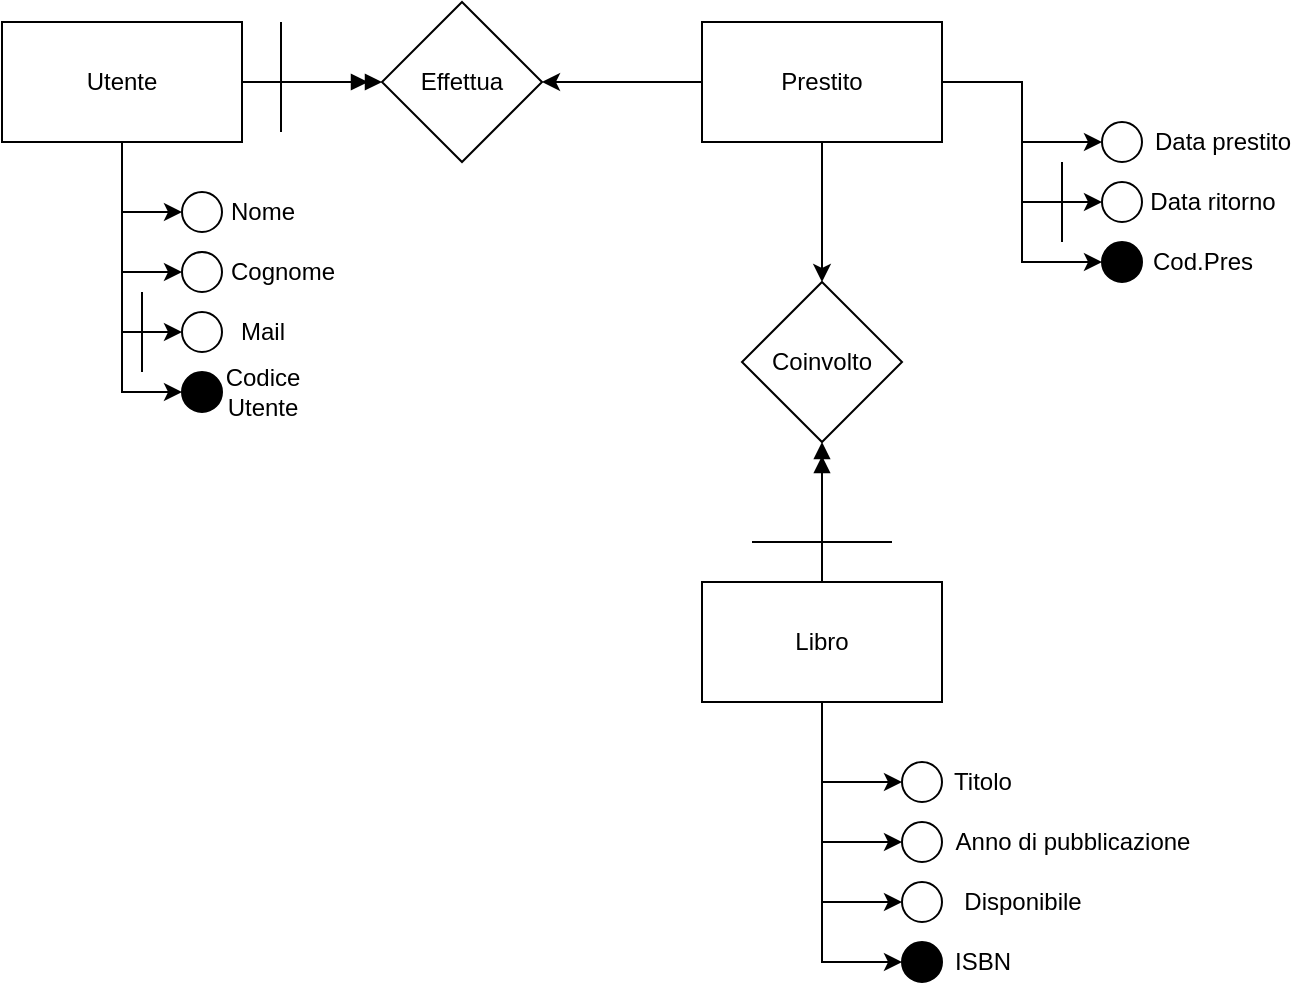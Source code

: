 <mxfile version="24.0.4" type="device">
  <diagram name="Pagina-1" id="EG0GvCcGrpGxrdmg2Fe4">
    <mxGraphModel dx="1010" dy="614" grid="1" gridSize="10" guides="1" tooltips="1" connect="1" arrows="1" fold="1" page="1" pageScale="1" pageWidth="827" pageHeight="1169" math="0" shadow="0">
      <root>
        <mxCell id="0" />
        <mxCell id="1" parent="0" />
        <mxCell id="lWlsOlS1NvHUpMvNCR69-9" value="" style="edgeStyle=orthogonalEdgeStyle;rounded=0;orthogonalLoop=1;jettySize=auto;html=1;endArrow=doubleBlock;endFill=1;" parent="1" source="lWlsOlS1NvHUpMvNCR69-1" target="lWlsOlS1NvHUpMvNCR69-8" edge="1">
          <mxGeometry relative="1" as="geometry" />
        </mxCell>
        <mxCell id="lWlsOlS1NvHUpMvNCR69-22" style="edgeStyle=orthogonalEdgeStyle;rounded=0;orthogonalLoop=1;jettySize=auto;html=1;entryX=0;entryY=0.5;entryDx=0;entryDy=0;" parent="1" source="lWlsOlS1NvHUpMvNCR69-1" target="lWlsOlS1NvHUpMvNCR69-13" edge="1">
          <mxGeometry relative="1" as="geometry" />
        </mxCell>
        <mxCell id="lWlsOlS1NvHUpMvNCR69-23" style="edgeStyle=orthogonalEdgeStyle;rounded=0;orthogonalLoop=1;jettySize=auto;html=1;entryX=0;entryY=0.5;entryDx=0;entryDy=0;" parent="1" source="lWlsOlS1NvHUpMvNCR69-1" target="lWlsOlS1NvHUpMvNCR69-14" edge="1">
          <mxGeometry relative="1" as="geometry" />
        </mxCell>
        <mxCell id="lWlsOlS1NvHUpMvNCR69-24" style="edgeStyle=orthogonalEdgeStyle;rounded=0;orthogonalLoop=1;jettySize=auto;html=1;entryX=0;entryY=0.5;entryDx=0;entryDy=0;" parent="1" source="lWlsOlS1NvHUpMvNCR69-1" target="lWlsOlS1NvHUpMvNCR69-17" edge="1">
          <mxGeometry relative="1" as="geometry" />
        </mxCell>
        <mxCell id="BbktT_KDVpN4sLp_xr2i-4" style="edgeStyle=orthogonalEdgeStyle;rounded=0;orthogonalLoop=1;jettySize=auto;html=1;entryX=0;entryY=0.5;entryDx=0;entryDy=0;" edge="1" parent="1" source="lWlsOlS1NvHUpMvNCR69-1" target="BbktT_KDVpN4sLp_xr2i-2">
          <mxGeometry relative="1" as="geometry" />
        </mxCell>
        <mxCell id="lWlsOlS1NvHUpMvNCR69-1" value="Utente" style="rounded=0;whiteSpace=wrap;html=1;" parent="1" vertex="1">
          <mxGeometry x="50" y="130" width="120" height="60" as="geometry" />
        </mxCell>
        <mxCell id="lWlsOlS1NvHUpMvNCR69-5" value="" style="edgeStyle=orthogonalEdgeStyle;rounded=0;orthogonalLoop=1;jettySize=auto;html=1;endArrow=doubleBlock;endFill=1;" parent="1" source="lWlsOlS1NvHUpMvNCR69-2" target="lWlsOlS1NvHUpMvNCR69-4" edge="1">
          <mxGeometry relative="1" as="geometry" />
        </mxCell>
        <mxCell id="lWlsOlS1NvHUpMvNCR69-36" style="edgeStyle=orthogonalEdgeStyle;rounded=0;orthogonalLoop=1;jettySize=auto;html=1;entryX=0;entryY=0.5;entryDx=0;entryDy=0;" parent="1" source="lWlsOlS1NvHUpMvNCR69-2" target="lWlsOlS1NvHUpMvNCR69-28" edge="1">
          <mxGeometry relative="1" as="geometry" />
        </mxCell>
        <mxCell id="lWlsOlS1NvHUpMvNCR69-37" style="edgeStyle=orthogonalEdgeStyle;rounded=0;orthogonalLoop=1;jettySize=auto;html=1;entryX=0;entryY=0.5;entryDx=0;entryDy=0;" parent="1" source="lWlsOlS1NvHUpMvNCR69-2" target="lWlsOlS1NvHUpMvNCR69-29" edge="1">
          <mxGeometry relative="1" as="geometry" />
        </mxCell>
        <mxCell id="lWlsOlS1NvHUpMvNCR69-38" style="edgeStyle=orthogonalEdgeStyle;rounded=0;orthogonalLoop=1;jettySize=auto;html=1;entryX=0;entryY=0.5;entryDx=0;entryDy=0;" parent="1" source="lWlsOlS1NvHUpMvNCR69-2" target="lWlsOlS1NvHUpMvNCR69-31" edge="1">
          <mxGeometry relative="1" as="geometry" />
        </mxCell>
        <mxCell id="BbktT_KDVpN4sLp_xr2i-7" style="edgeStyle=orthogonalEdgeStyle;rounded=0;orthogonalLoop=1;jettySize=auto;html=1;entryX=0;entryY=0.5;entryDx=0;entryDy=0;" edge="1" parent="1" source="lWlsOlS1NvHUpMvNCR69-2" target="BbktT_KDVpN4sLp_xr2i-5">
          <mxGeometry relative="1" as="geometry" />
        </mxCell>
        <mxCell id="lWlsOlS1NvHUpMvNCR69-2" value="Libro" style="rounded=0;whiteSpace=wrap;html=1;" parent="1" vertex="1">
          <mxGeometry x="400" y="410" width="120" height="60" as="geometry" />
        </mxCell>
        <mxCell id="lWlsOlS1NvHUpMvNCR69-6" style="edgeStyle=orthogonalEdgeStyle;rounded=0;orthogonalLoop=1;jettySize=auto;html=1;" parent="1" source="lWlsOlS1NvHUpMvNCR69-3" target="lWlsOlS1NvHUpMvNCR69-4" edge="1">
          <mxGeometry relative="1" as="geometry" />
        </mxCell>
        <mxCell id="lWlsOlS1NvHUpMvNCR69-10" style="edgeStyle=orthogonalEdgeStyle;rounded=0;orthogonalLoop=1;jettySize=auto;html=1;entryX=1;entryY=0.5;entryDx=0;entryDy=0;" parent="1" source="lWlsOlS1NvHUpMvNCR69-3" target="lWlsOlS1NvHUpMvNCR69-8" edge="1">
          <mxGeometry relative="1" as="geometry" />
        </mxCell>
        <mxCell id="lWlsOlS1NvHUpMvNCR69-48" style="edgeStyle=orthogonalEdgeStyle;rounded=0;orthogonalLoop=1;jettySize=auto;html=1;entryX=0;entryY=0.5;entryDx=0;entryDy=0;" parent="1" source="lWlsOlS1NvHUpMvNCR69-3" target="lWlsOlS1NvHUpMvNCR69-41" edge="1">
          <mxGeometry relative="1" as="geometry" />
        </mxCell>
        <mxCell id="lWlsOlS1NvHUpMvNCR69-49" style="edgeStyle=orthogonalEdgeStyle;rounded=0;orthogonalLoop=1;jettySize=auto;html=1;entryX=0;entryY=0.5;entryDx=0;entryDy=0;" parent="1" source="lWlsOlS1NvHUpMvNCR69-3" target="lWlsOlS1NvHUpMvNCR69-43" edge="1">
          <mxGeometry relative="1" as="geometry" />
        </mxCell>
        <mxCell id="BbktT_KDVpN4sLp_xr2i-10" style="edgeStyle=orthogonalEdgeStyle;rounded=0;orthogonalLoop=1;jettySize=auto;html=1;entryX=0;entryY=0.5;entryDx=0;entryDy=0;" edge="1" parent="1" source="lWlsOlS1NvHUpMvNCR69-3" target="BbktT_KDVpN4sLp_xr2i-8">
          <mxGeometry relative="1" as="geometry" />
        </mxCell>
        <mxCell id="lWlsOlS1NvHUpMvNCR69-3" value="Prestito" style="rounded=0;whiteSpace=wrap;html=1;" parent="1" vertex="1">
          <mxGeometry x="400" y="130" width="120" height="60" as="geometry" />
        </mxCell>
        <mxCell id="lWlsOlS1NvHUpMvNCR69-4" value="Coinvolto" style="rhombus;whiteSpace=wrap;html=1;rounded=0;" parent="1" vertex="1">
          <mxGeometry x="420" y="260" width="80" height="80" as="geometry" />
        </mxCell>
        <mxCell id="lWlsOlS1NvHUpMvNCR69-8" value="Effettua" style="rhombus;whiteSpace=wrap;html=1;rounded=0;" parent="1" vertex="1">
          <mxGeometry x="240" y="120" width="80" height="80" as="geometry" />
        </mxCell>
        <mxCell id="lWlsOlS1NvHUpMvNCR69-11" value="" style="endArrow=none;html=1;rounded=0;" parent="1" edge="1">
          <mxGeometry width="50" height="50" relative="1" as="geometry">
            <mxPoint x="189.5" y="185" as="sourcePoint" />
            <mxPoint x="189.5" y="130" as="targetPoint" />
          </mxGeometry>
        </mxCell>
        <mxCell id="lWlsOlS1NvHUpMvNCR69-13" value="" style="ellipse;whiteSpace=wrap;html=1;aspect=fixed;" parent="1" vertex="1">
          <mxGeometry x="140" y="215" width="20" height="20" as="geometry" />
        </mxCell>
        <mxCell id="lWlsOlS1NvHUpMvNCR69-14" value="" style="ellipse;whiteSpace=wrap;html=1;aspect=fixed;" parent="1" vertex="1">
          <mxGeometry x="140" y="245" width="20" height="20" as="geometry" />
        </mxCell>
        <mxCell id="lWlsOlS1NvHUpMvNCR69-17" value="" style="ellipse;whiteSpace=wrap;html=1;aspect=fixed;" parent="1" vertex="1">
          <mxGeometry x="140" y="275" width="20" height="20" as="geometry" />
        </mxCell>
        <mxCell id="lWlsOlS1NvHUpMvNCR69-18" value="Nome" style="text;html=1;align=center;verticalAlign=middle;resizable=0;points=[];autosize=1;strokeColor=none;fillColor=none;" parent="1" vertex="1">
          <mxGeometry x="150" y="210" width="60" height="30" as="geometry" />
        </mxCell>
        <mxCell id="lWlsOlS1NvHUpMvNCR69-19" value="Cognome" style="text;html=1;align=center;verticalAlign=middle;resizable=0;points=[];autosize=1;strokeColor=none;fillColor=none;" parent="1" vertex="1">
          <mxGeometry x="150" y="240" width="80" height="30" as="geometry" />
        </mxCell>
        <mxCell id="lWlsOlS1NvHUpMvNCR69-20" value="Mail" style="text;html=1;align=center;verticalAlign=middle;resizable=0;points=[];autosize=1;strokeColor=none;fillColor=none;" parent="1" vertex="1">
          <mxGeometry x="155" y="270" width="50" height="30" as="geometry" />
        </mxCell>
        <mxCell id="lWlsOlS1NvHUpMvNCR69-26" value="" style="endArrow=none;html=1;rounded=0;" parent="1" edge="1">
          <mxGeometry width="50" height="50" relative="1" as="geometry">
            <mxPoint x="425" y="390" as="sourcePoint" />
            <mxPoint x="495" y="390" as="targetPoint" />
          </mxGeometry>
        </mxCell>
        <mxCell id="lWlsOlS1NvHUpMvNCR69-28" value="" style="ellipse;whiteSpace=wrap;html=1;aspect=fixed;" parent="1" vertex="1">
          <mxGeometry x="500" y="500" width="20" height="20" as="geometry" />
        </mxCell>
        <mxCell id="lWlsOlS1NvHUpMvNCR69-29" value="" style="ellipse;whiteSpace=wrap;html=1;aspect=fixed;" parent="1" vertex="1">
          <mxGeometry x="500" y="530" width="20" height="20" as="geometry" />
        </mxCell>
        <mxCell id="lWlsOlS1NvHUpMvNCR69-31" value="" style="ellipse;whiteSpace=wrap;html=1;aspect=fixed;" parent="1" vertex="1">
          <mxGeometry x="500" y="560" width="20" height="20" as="geometry" />
        </mxCell>
        <mxCell id="lWlsOlS1NvHUpMvNCR69-32" value="Titolo" style="text;html=1;align=center;verticalAlign=middle;resizable=0;points=[];autosize=1;strokeColor=none;fillColor=none;" parent="1" vertex="1">
          <mxGeometry x="515" y="495" width="50" height="30" as="geometry" />
        </mxCell>
        <mxCell id="lWlsOlS1NvHUpMvNCR69-33" value="Anno di pubblicazione" style="text;html=1;align=center;verticalAlign=middle;resizable=0;points=[];autosize=1;strokeColor=none;fillColor=none;" parent="1" vertex="1">
          <mxGeometry x="515" y="525" width="140" height="30" as="geometry" />
        </mxCell>
        <mxCell id="lWlsOlS1NvHUpMvNCR69-34" value="Disponibile" style="text;html=1;align=center;verticalAlign=middle;resizable=0;points=[];autosize=1;strokeColor=none;fillColor=none;" parent="1" vertex="1">
          <mxGeometry x="520" y="555" width="80" height="30" as="geometry" />
        </mxCell>
        <mxCell id="lWlsOlS1NvHUpMvNCR69-41" value="" style="ellipse;whiteSpace=wrap;html=1;aspect=fixed;" parent="1" vertex="1">
          <mxGeometry x="600" y="180" width="20" height="20" as="geometry" />
        </mxCell>
        <mxCell id="lWlsOlS1NvHUpMvNCR69-43" value="" style="ellipse;whiteSpace=wrap;html=1;aspect=fixed;" parent="1" vertex="1">
          <mxGeometry x="600" y="210" width="20" height="20" as="geometry" />
        </mxCell>
        <mxCell id="lWlsOlS1NvHUpMvNCR69-45" value="Data ritorno" style="text;html=1;align=center;verticalAlign=middle;resizable=0;points=[];autosize=1;strokeColor=none;fillColor=none;" parent="1" vertex="1">
          <mxGeometry x="610" y="205" width="90" height="30" as="geometry" />
        </mxCell>
        <mxCell id="lWlsOlS1NvHUpMvNCR69-50" value="Data prestito" style="text;html=1;align=center;verticalAlign=middle;resizable=0;points=[];autosize=1;strokeColor=none;fillColor=none;" parent="1" vertex="1">
          <mxGeometry x="615" y="175" width="90" height="30" as="geometry" />
        </mxCell>
        <mxCell id="BbktT_KDVpN4sLp_xr2i-2" value="" style="ellipse;whiteSpace=wrap;html=1;aspect=fixed;fillColor=#000000;" vertex="1" parent="1">
          <mxGeometry x="140" y="305" width="20" height="20" as="geometry" />
        </mxCell>
        <mxCell id="BbktT_KDVpN4sLp_xr2i-3" value="Codice&lt;div&gt;Utente&lt;/div&gt;" style="text;html=1;align=center;verticalAlign=middle;resizable=0;points=[];autosize=1;strokeColor=none;fillColor=none;" vertex="1" parent="1">
          <mxGeometry x="150" y="295" width="60" height="40" as="geometry" />
        </mxCell>
        <mxCell id="BbktT_KDVpN4sLp_xr2i-5" value="" style="ellipse;whiteSpace=wrap;html=1;aspect=fixed;fillColor=#000000;" vertex="1" parent="1">
          <mxGeometry x="500" y="590" width="20" height="20" as="geometry" />
        </mxCell>
        <mxCell id="BbktT_KDVpN4sLp_xr2i-6" value="ISBN" style="text;html=1;align=center;verticalAlign=middle;resizable=0;points=[];autosize=1;strokeColor=none;fillColor=none;" vertex="1" parent="1">
          <mxGeometry x="515" y="585" width="50" height="30" as="geometry" />
        </mxCell>
        <mxCell id="BbktT_KDVpN4sLp_xr2i-8" value="" style="ellipse;whiteSpace=wrap;html=1;aspect=fixed;fillColor=#000000;" vertex="1" parent="1">
          <mxGeometry x="600" y="240" width="20" height="20" as="geometry" />
        </mxCell>
        <mxCell id="BbktT_KDVpN4sLp_xr2i-9" value="Cod.Pres" style="text;html=1;align=center;verticalAlign=middle;resizable=0;points=[];autosize=1;strokeColor=none;fillColor=none;" vertex="1" parent="1">
          <mxGeometry x="615" y="235" width="70" height="30" as="geometry" />
        </mxCell>
        <mxCell id="BbktT_KDVpN4sLp_xr2i-11" value="" style="endArrow=none;html=1;rounded=0;" edge="1" parent="1">
          <mxGeometry width="50" height="50" relative="1" as="geometry">
            <mxPoint x="120" y="305" as="sourcePoint" />
            <mxPoint x="120" y="265" as="targetPoint" />
          </mxGeometry>
        </mxCell>
        <mxCell id="BbktT_KDVpN4sLp_xr2i-12" value="" style="endArrow=none;html=1;rounded=0;" edge="1" parent="1">
          <mxGeometry width="50" height="50" relative="1" as="geometry">
            <mxPoint x="580" y="240" as="sourcePoint" />
            <mxPoint x="580" y="200" as="targetPoint" />
          </mxGeometry>
        </mxCell>
      </root>
    </mxGraphModel>
  </diagram>
</mxfile>
